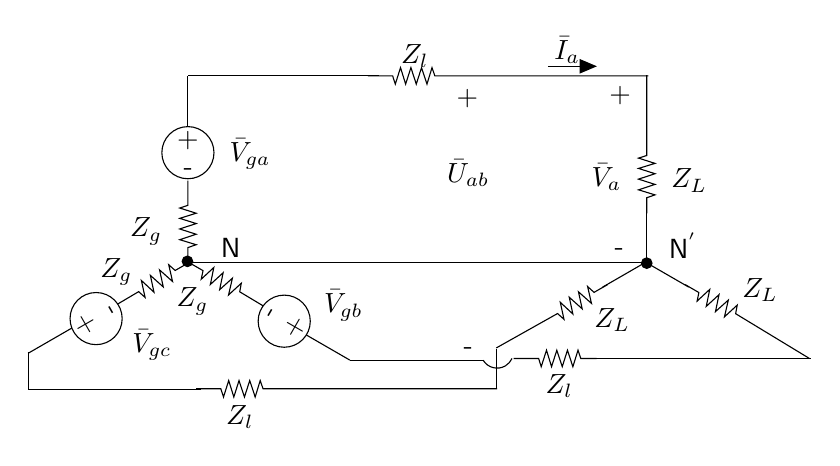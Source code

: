 \begin{tikzpicture}[y=-1cm]
\sf
\draw[black] (4.684,2.618) -- (4.684,2.933) -- (4.58,2.967) -- (4.789,3.033) -- (4.58,3.098) -- (4.789,3.164) -- (4.58,3.233) -- (4.789,3.3) -- (4.58,3.369) -- (4.789,3.433) -- (4.684,3.469) -- (4.684,3.669);
\draw[black] (3.791,4.187) -- (4.058,4.029) -- (4.14,4.102) -- (4.093,3.887) -- (4.253,4.036) -- (4.207,3.822) -- (4.371,3.969) -- (4.324,3.753) -- (4.489,3.9) -- (4.44,3.687) -- (4.522,3.76) -- (4.696,3.66);
\draw[black] (8.6,4.744) -- (9.378,4.307) -- (9.46,4.38) -- (9.413,4.164) -- (9.573,4.313) -- (9.527,4.1) -- (9.691,4.247) -- (9.644,4.031) -- (9.809,4.178) -- (9.76,3.964) -- (9.842,4.038) -- (10.016,3.938);
\draw[black] (10.511,1.278) -- (10.511,2.3) -- (10.407,2.333) -- (10.616,2.4) -- (10.407,2.464) -- (10.616,2.531) -- (10.407,2.6) -- (10.616,2.667) -- (10.407,2.736) -- (10.616,2.8) -- (10.511,2.836) -- (10.511,3.036);
\draw[black] (4.787,5.262) -- (5.102,5.262) -- (5.136,5.367) -- (5.202,5.158) -- (5.267,5.367) -- (5.333,5.158) -- (5.402,5.367) -- (5.469,5.158) -- (5.538,5.367) -- (5.602,5.158) -- (5.638,5.262) -- (8.611,5.262);
\draw[black] (8.822,4.878) -- (9.138,4.878) -- (9.171,4.982) -- (9.238,4.773) -- (9.302,4.982) -- (9.369,4.773) -- (9.438,4.982) -- (9.504,4.773) -- (9.573,4.982) -- (9.638,4.773) -- (9.673,4.878) -- (9.873,4.878);
\draw[black] (6.969,1.289) -- (7.284,1.289) -- (7.318,1.393) -- (7.384,1.184) -- (7.449,1.393) -- (7.516,1.184) -- (7.584,1.393) -- (7.651,1.184) -- (7.72,1.393) -- (7.784,1.184) -- (7.82,1.289) -- (10.533,1.289);
\draw[black] (8.611,4.793) +(149:0.207) arc (149:24:0.207);
\draw[black] (4.684,2.264) circle (0.331cm);
\path (4.684,2.193) node[text=black,anchor=base] {+};
\path (4.689,2.556) node[text=black,anchor=base] {-};
\draw[black] (3.518,4.371) circle (0.331cm);
\path (3.458,4.407) node[text=black,anchor=base,rotate=120.0] {+};
\path (3.769,4.22) node[text=black,anchor=base,rotate=120.0] {-};
\draw[black] (5.907,4.404) circle (0.331cm);
\path (5.969,4.44) node[text=black,anchor=base,rotate=240.0] {+};
\path (5.653,4.262) node[text=black,anchor=base,rotate=240.0] {-};
\path (7.567,1.133) node[text=black,anchor=base] {$Z_l$};
\path (9.4,5.322) node[text=black,anchor=base] {$Z_l$};
\path (5.344,5.711) node[text=black,anchor=base] {$Z_l$};
\path (10.7,2.711) node[text=black,anchor=base west] {$Z_L$};
\path (9.722,4.478) node[text=black,anchor=base west] {$Z_L$};
\path (11.6,4.1) node[text=black,anchor=base west] {$Z_L$};
\path (4.478,3.333) node[text=black,anchor=base east] {$Z_g$};
\path (4.1,3.844) node[text=black,anchor=base east] {$Z_g$};
\path (5.067,4.222) node[text=black,anchor=base east] {$Z_g$};
\path (5.089,2.378) node[text=black,anchor=base west] {$\bar{V}_{ga}$};
\path (6.289,4.3) node[text=black,anchor=base west] {$\bar{V}_{gb}$};
\path (3.856,4.8) node[text=black,anchor=base west] {$\bar{V}_{gc}$};
\path (9.911,1.622) node[text=black,anchor=base west] {+};
\path (9.978,3.567) node[text=black,anchor=base west] {-};
\path (10,2.689) node[text=black,anchor=base] {$\bar{V}_a$};
\path (8.233,1.667) node[text=black,anchor=base] {+};
\path (8.244,4.833) node[text=black,anchor=base] {-};
\path (8.244,2.644) node[text=black,anchor=base] {$\bar{U}_{ab}$};
\path (9.5,1.082) node[text=black,anchor=base] {$\bar{I}_a$};
\path (4.978,3.589) node[text=black,anchor=base west] {N};
\path (10.667,3.611) node[text=black,anchor=base west] {N$^{'}$};
\filldraw[black] (4.678,3.644) circle (0.067cm);
\filldraw[black] (10.511,3.667) circle (0.067cm);
\draw[black] (5.642,4.211) -- (5.342,4.031) -- (5.362,3.922) -- (5.2,4.071) -- (5.249,3.858) -- (5.087,4.004) -- (5.131,3.789) -- (4.969,3.938) -- (5.013,3.722) -- (4.853,3.871) -- (4.876,3.762) -- (4.702,3.662);
\draw[black] (12.578,4.878) -- (11.64,4.309) -- (11.66,4.2) -- (11.498,4.349) -- (11.547,4.136) -- (11.384,4.282) -- (11.429,4.067) -- (11.267,4.216) -- (11.311,4) -- (11.151,4.149) -- (11.173,4.04) -- (11,3.94);
\draw (2.656,4.811) -- (3.207,4.493);
\draw (6.74,4.898) -- (6.189,4.58);
\draw (2.656,4.8) -- (2.656,5.278);
\draw (4.678,1.293) -- (4.678,1.929);
\draw (4.687,1.289) -- (7.111,1.289);
\draw (4.698,3.656) -- (10.5,3.656);
\draw (2.664,5.267) -- (4.844,5.267);
\draw (6.742,4.9) -- (8.444,4.9);
\draw (9.951,3.971) -- (10.502,3.653);
\draw (8.6,4.756) -- (8.6,5.256);
\draw (11.044,3.971) -- (10.493,3.653);
\draw (9.833,4.878) -- (12.6,4.878);
\draw (10.511,3.016) -- (10.511,3.651);
\draw[arrows=-triangle 45] (9.256,1.167) -- (9.878,1.167);

\end{tikzpicture}%

%% Configure (x)emacs for this file ...
%% Local Variables:
%% mode: latex
%% End: